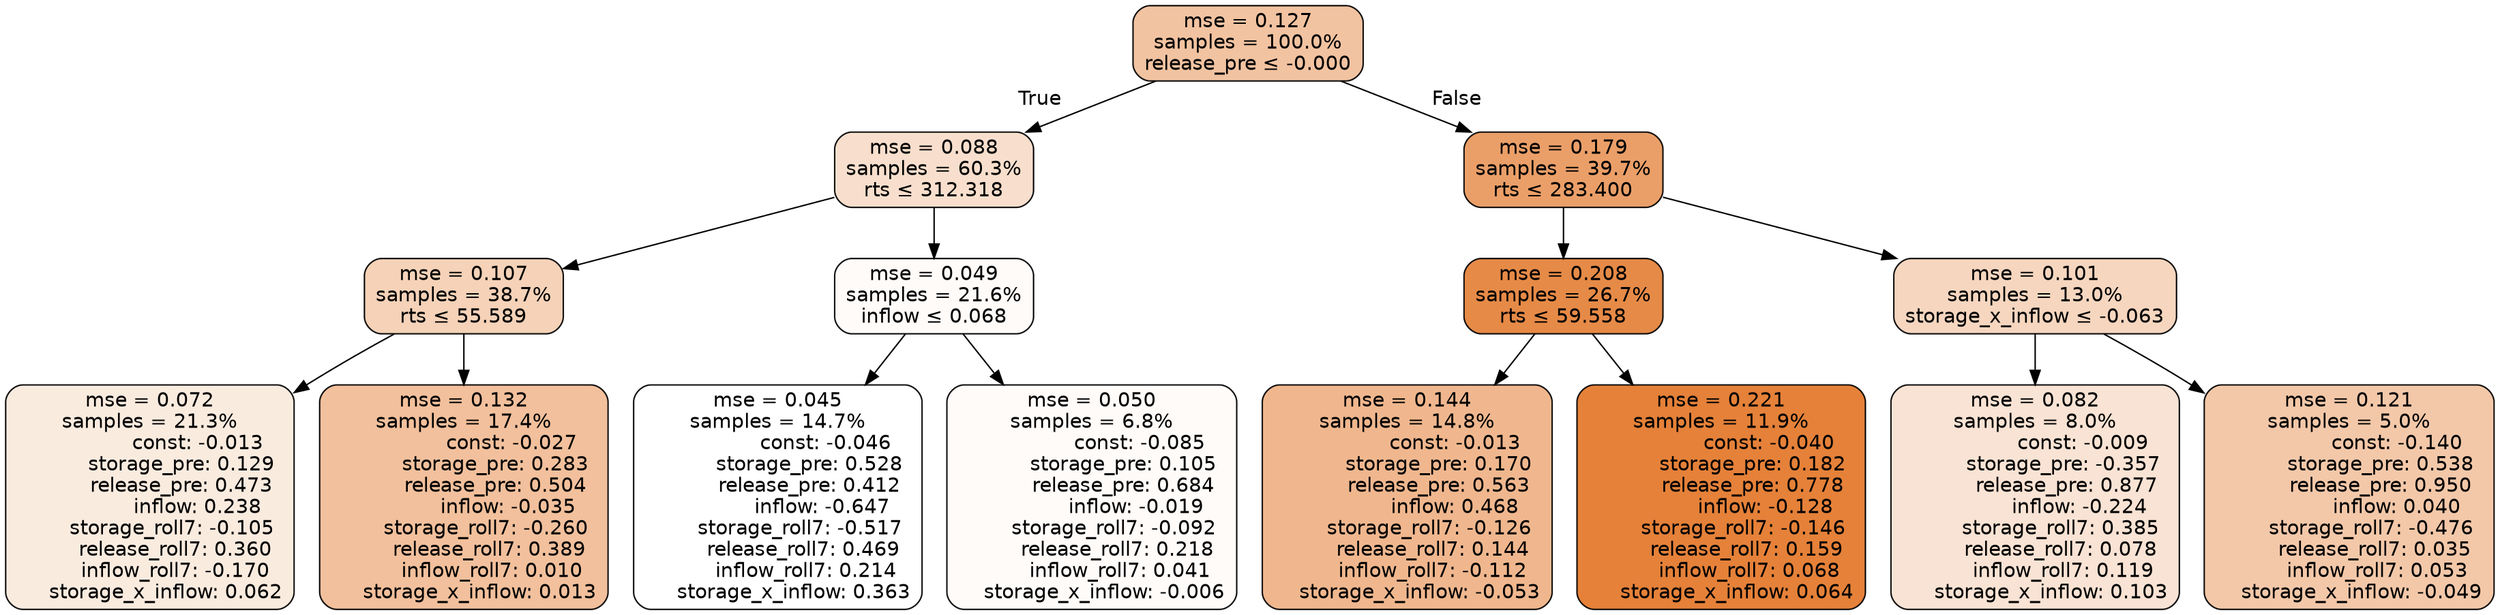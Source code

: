digraph tree {
bgcolor="transparent"
node [shape=rectangle, style="filled, rounded", color="black", fontname=helvetica] ;
edge [fontname=helvetica] ;
	"0" [label="mse = 0.127
samples = 100.0%
release_pre &le; -0.000", fillcolor="#f2c3a1"]
	"1" [label="mse = 0.088
samples = 60.3%
rts &le; 312.318", fillcolor="#f8dfcd"]
	"2" [label="mse = 0.107
samples = 38.7%
rts &le; 55.589", fillcolor="#f5d2b8"]
	"3" [label="mse = 0.072
samples = 21.3%
               const: -0.013
          storage_pre: 0.129
          release_pre: 0.473
               inflow: 0.238
       storage_roll7: -0.105
        release_roll7: 0.360
        inflow_roll7: -0.170
     storage_x_inflow: 0.062", fillcolor="#faebdf"]
	"4" [label="mse = 0.132
samples = 17.4%
               const: -0.027
          storage_pre: 0.283
          release_pre: 0.504
              inflow: -0.035
       storage_roll7: -0.260
        release_roll7: 0.389
         inflow_roll7: 0.010
     storage_x_inflow: 0.013", fillcolor="#f2c09c"]
	"5" [label="mse = 0.049
samples = 21.6%
inflow &le; 0.068", fillcolor="#fefbf9"]
	"6" [label="mse = 0.045
samples = 14.7%
               const: -0.046
          storage_pre: 0.528
          release_pre: 0.412
              inflow: -0.647
       storage_roll7: -0.517
        release_roll7: 0.469
         inflow_roll7: 0.214
     storage_x_inflow: 0.363", fillcolor="#ffffff"]
	"7" [label="mse = 0.050
samples = 6.8%
               const: -0.085
          storage_pre: 0.105
          release_pre: 0.684
              inflow: -0.019
       storage_roll7: -0.092
        release_roll7: 0.218
         inflow_roll7: 0.041
    storage_x_inflow: -0.006", fillcolor="#fefbf9"]
	"8" [label="mse = 0.179
samples = 39.7%
rts &le; 283.400", fillcolor="#eb9f68"]
	"9" [label="mse = 0.208
samples = 26.7%
rts &le; 59.558", fillcolor="#e68a47"]
	"10" [label="mse = 0.144
samples = 14.8%
               const: -0.013
          storage_pre: 0.170
          release_pre: 0.563
               inflow: 0.468
       storage_roll7: -0.126
        release_roll7: 0.144
        inflow_roll7: -0.112
    storage_x_inflow: -0.053", fillcolor="#f0b78e"]
	"11" [label="mse = 0.221
samples = 11.9%
               const: -0.040
          storage_pre: 0.182
          release_pre: 0.778
              inflow: -0.128
       storage_roll7: -0.146
        release_roll7: 0.159
         inflow_roll7: 0.068
     storage_x_inflow: 0.064", fillcolor="#e58139"]
	"12" [label="mse = 0.101
samples = 13.0%
storage_x_inflow &le; -0.063", fillcolor="#f6d6bf"]
	"13" [label="mse = 0.082
samples = 8.0%
               const: -0.009
         storage_pre: -0.357
          release_pre: 0.877
              inflow: -0.224
        storage_roll7: 0.385
        release_roll7: 0.078
         inflow_roll7: 0.119
     storage_x_inflow: 0.103", fillcolor="#f9e3d4"]
	"14" [label="mse = 0.121
samples = 5.0%
               const: -0.140
          storage_pre: 0.538
          release_pre: 0.950
               inflow: 0.040
       storage_roll7: -0.476
        release_roll7: 0.035
         inflow_roll7: 0.053
    storage_x_inflow: -0.049", fillcolor="#f3c8a9"]

	"0" -> "1" [labeldistance=2.5, labelangle=45, headlabel="True"]
	"1" -> "2"
	"2" -> "3"
	"2" -> "4"
	"1" -> "5"
	"5" -> "6"
	"5" -> "7"
	"0" -> "8" [labeldistance=2.5, labelangle=-45, headlabel="False"]
	"8" -> "9"
	"9" -> "10"
	"9" -> "11"
	"8" -> "12"
	"12" -> "13"
	"12" -> "14"
}